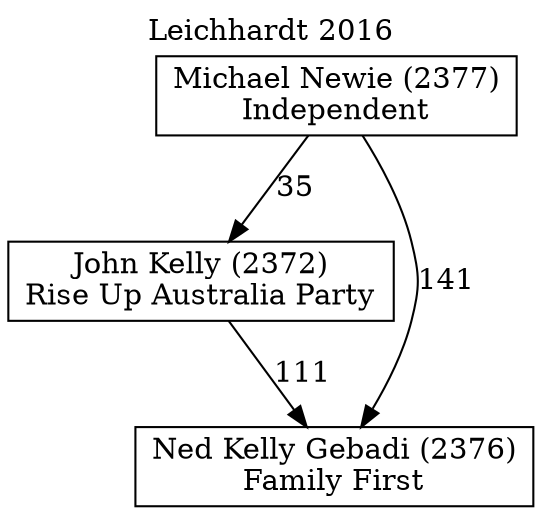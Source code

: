 // House preference flow
digraph "Ned Kelly Gebadi (2376)_Leichhardt_2016" {
	graph [label="Leichhardt 2016" labelloc=t mclimit=10]
	node [shape=box]
	"John Kelly (2372)" [label="John Kelly (2372)
Rise Up Australia Party"]
	"Michael Newie (2377)" [label="Michael Newie (2377)
Independent"]
	"Ned Kelly Gebadi (2376)" [label="Ned Kelly Gebadi (2376)
Family First"]
	"John Kelly (2372)" -> "Ned Kelly Gebadi (2376)" [label=111]
	"Michael Newie (2377)" -> "Ned Kelly Gebadi (2376)" [label=141]
	"Michael Newie (2377)" -> "John Kelly (2372)" [label=35]
}
